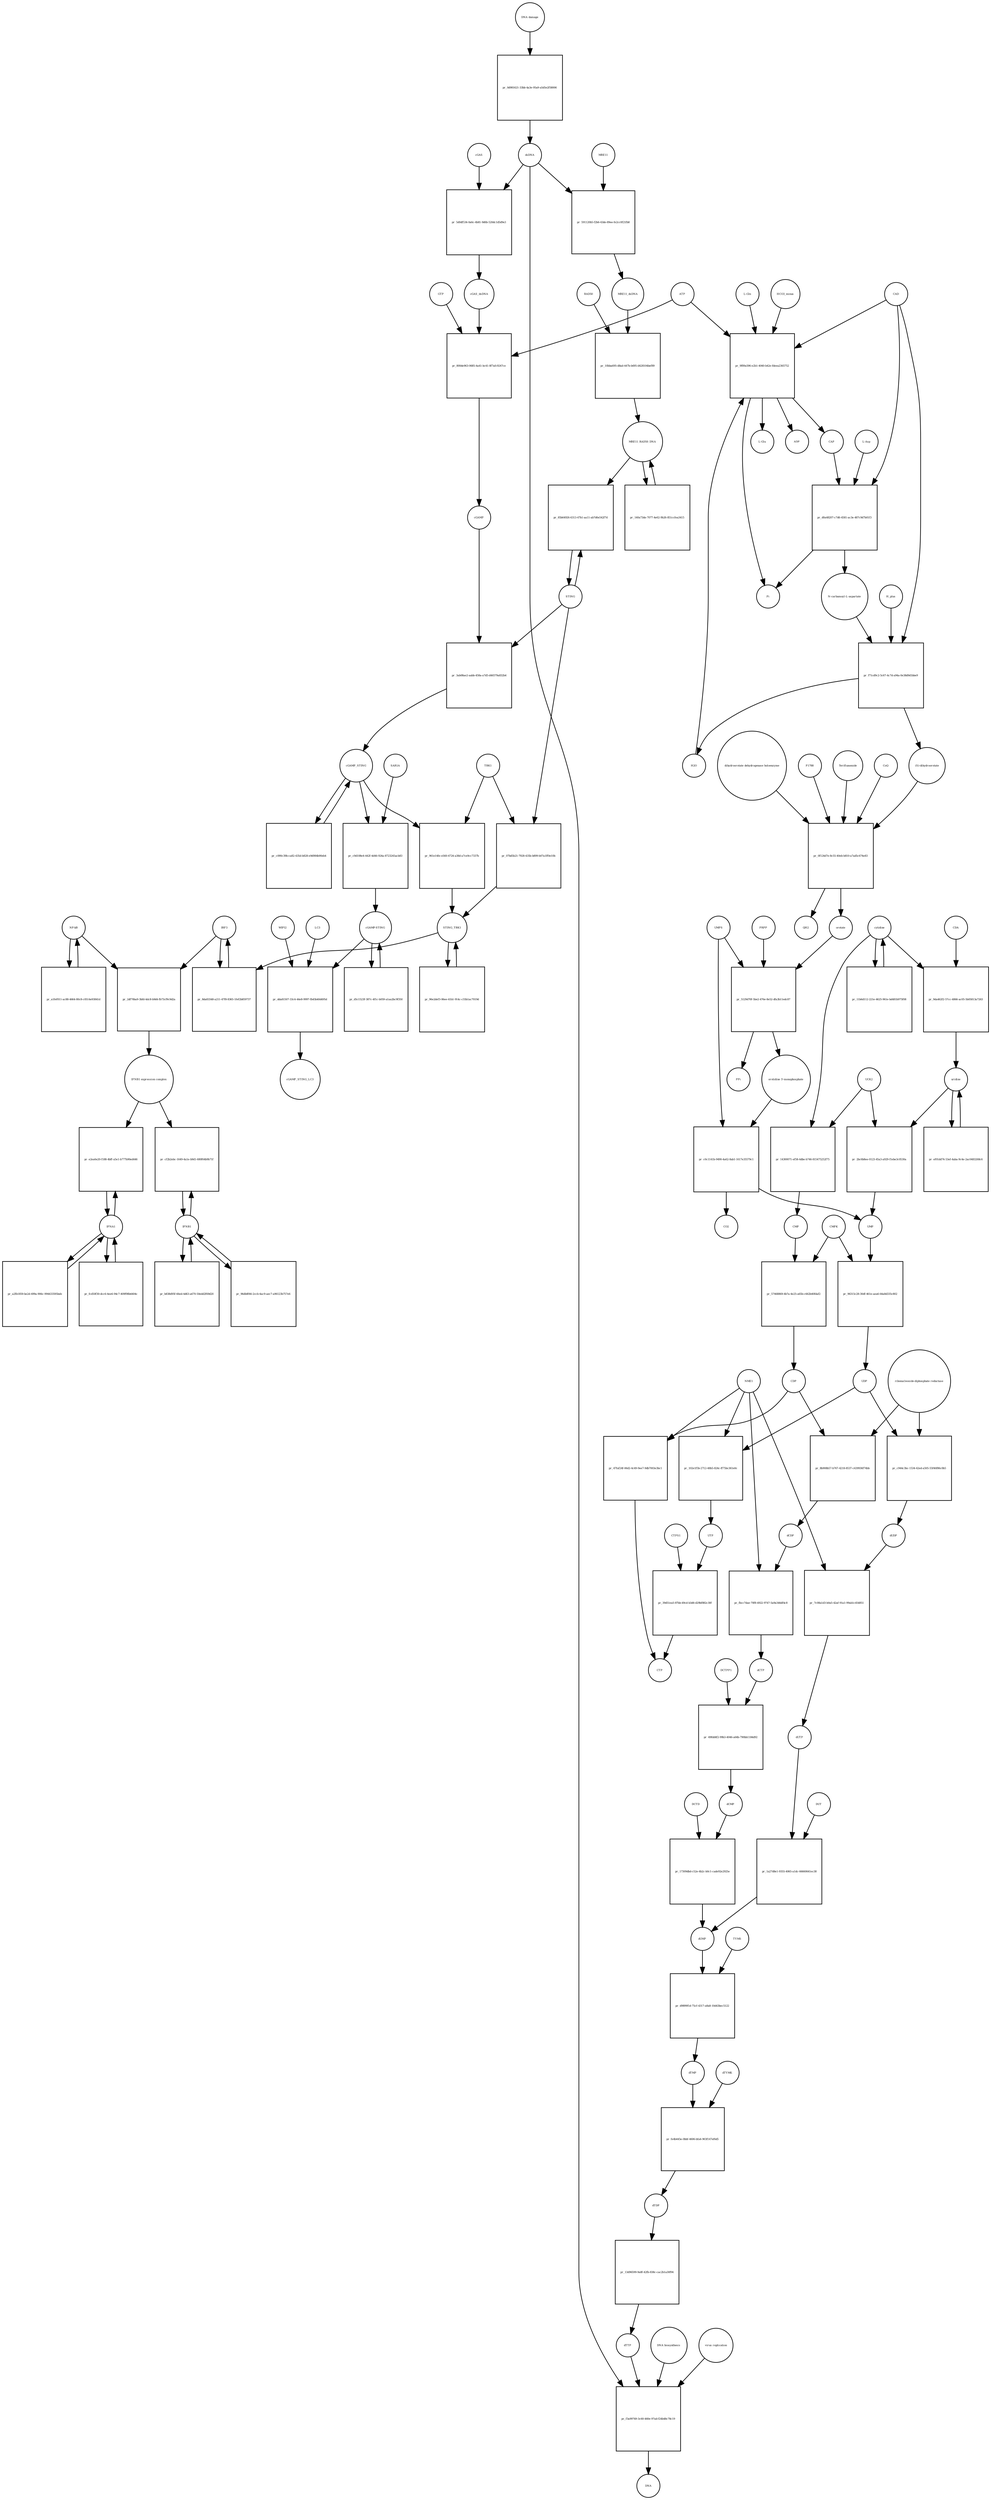 strict digraph  {
"NF-kB" [annotation="urn_miriam_obo.go_GO%3A0071159", bipartite=0, cls=complex, fontsize=4, label="NF-kB", shape=circle];
"pr_2df70ba9-3bfd-4dc8-b9d4-fb73cf9c9d2a" [annotation="", bipartite=1, cls=process, fontsize=4, label="pr_2df70ba9-3bfd-4dc8-b9d4-fb73cf9c9d2a", shape=square];
"IFNB1 expression complex" [annotation="", bipartite=0, cls=complex, fontsize=4, label="IFNB1 expression complex", shape=circle];
IRF3 [annotation="urn_miriam_hgnc_6118|urn_miriam_uniprot_Q14653|urn_miriam_ensembl_ENSG00000126456|urn_miriam_refseq_NM_001571|urn_miriam_hgnc.symbol_IRF3|urn_miriam_ncbigene_3661", bipartite=0, cls="macromolecule multimer", fontsize=4, label=IRF3, shape=circle];
dCDP [annotation="urn_miriam_obo.chebi_CHEBI%3A28846", bipartite=0, cls="simple chemical", fontsize=4, label=dCDP, shape=circle];
"pr_fbcc7dae-70f8-4922-9747-5a9a346df4c8" [annotation="", bipartite=1, cls=process, fontsize=4, label="pr_fbcc7dae-70f8-4922-9747-5a9a346df4c8", shape=square];
dCTP [annotation="urn_miriam_obo.chebi_CHEBI%3A16311", bipartite=0, cls="simple chemical", fontsize=4, label=dCTP, shape=circle];
NME1 [annotation="urn_miriam_uniprot_P15531|urn_miriam_hgnc_7849", bipartite=0, cls=macromolecule, fontsize=4, label=NME1, shape=circle];
uridine [annotation="urn_miriam_obo.chebi_CHEBI%3A16704", bipartite=0, cls="simple chemical", fontsize=4, label=uridine, shape=circle];
"pr_2bc6b8ee-0123-45a3-a929-f1ebe3c0530a" [annotation="", bipartite=1, cls=process, fontsize=4, label="pr_2bc6b8ee-0123-45a3-a929-f1ebe3c0530a", shape=square];
UMP [annotation="urn_miriam_obo.chebi_CHEBI%3A57865", bipartite=0, cls="simple chemical", fontsize=4, label=UMP, shape=circle];
UCK2 [annotation="urn_miriam_uniprot_Q9HA47|urn_miriam_hgnc_HGNC%3A12562", bipartite=0, cls=macromolecule, fontsize=4, label=UCK2, shape=circle];
"orotidine 5'-monophosphate" [annotation="urn_miriam_obo.chebi_CHEBI%3A15842", bipartite=0, cls="simple chemical", fontsize=4, label="orotidine 5'-monophosphate", shape=circle];
"pr_c0c1141b-9490-4a62-8ab1-1617e35579c1" [annotation="", bipartite=1, cls=process, fontsize=4, label="pr_c0c1141b-9490-4a62-8ab1-1617e35579c1", shape=square];
UMPS [annotation="urn_miriam_ncbigene_7372|urn_miriam_refseq_NM_000373|urn_miriam_hgnc.symbol_UMPS|urn_miriam_hgnc_12563|urn_miriam_ensembl_ENSG00000114491|urn_miriam_uniprot_P11172", bipartite=0, cls="macromolecule multimer", fontsize=4, label=UMPS, shape=circle];
CO2 [annotation="urn_miriam_obo.chebi_CHEBI%3A16526", bipartite=0, cls="simple chemical", fontsize=4, label=CO2, shape=circle];
UTP [annotation="urn_miriam_obo.chebi_CHEBI%3A15713", bipartite=0, cls="simple chemical", fontsize=4, label=UTP, shape=circle];
"pr_39d51ea5-87bb-49cd-b3d6-d29bf882c30f" [annotation="", bipartite=1, cls=process, fontsize=4, label="pr_39d51ea5-87bb-49cd-b3d6-d29bf882c30f", shape=square];
CTP [annotation="urn_miriam_obo.chebi_CHEBI%3A17677", bipartite=0, cls="simple chemical", fontsize=4, label=CTP, shape=circle];
CTPS1 [annotation="urn_miriam_hgnc_HGNC%3A2519|urn_miriam_uniprot_P17812", bipartite=0, cls=macromolecule, fontsize=4, label=CTPS1, shape=circle];
UDP [annotation="urn_miriam_obo.chebi_CHEBI%3A17659", bipartite=0, cls="simple chemical", fontsize=4, label=UDP, shape=circle];
"pr_c944c3bc-1534-42ed-a505-55f46f86c0b5" [annotation="", bipartite=1, cls=process, fontsize=4, label="pr_c944c3bc-1534-42ed-a505-55f46f86c0b5", shape=square];
dUDP [annotation="urn_miriam_obo.chebi_CHEBI%3A28850", bipartite=0, cls="simple chemical", fontsize=4, label=dUDP, shape=circle];
"ribonucleoside-diphosphate reductase" [annotation="urn_miriam_brenda_1.17.4.1|urn_miriam_obo.go_GO%3A0005971", bipartite=0, cls=complex, fontsize=4, label="ribonucleoside-diphosphate reductase", shape=circle];
IFNB1 [annotation="urn_miriam_ensembl_ENSG00000171855|urn_miriam_hgnc.symbol_IFNB1|urn_miriam_hgnc_5434|urn_miriam_uniprot_P01574|urn_miriam_refseq_NM_002176|urn_miriam_ncbigene_3456", bipartite=0, cls=macromolecule, fontsize=4, label=IFNB1, shape=circle];
"pr_cf2b2ebc-1649-4a1e-b9d1-680f64b9b71f" [annotation="", bipartite=1, cls=process, fontsize=4, label="pr_cf2b2ebc-1649-4a1e-b9d1-680f64b9b71f", shape=square];
"pr_96315c28-30df-461e-aea6-64a8d335c802" [annotation="", bipartite=1, cls=process, fontsize=4, label="pr_96315c28-30df-461e-aea6-64a8d335c802", shape=square];
CMPK [annotation="urn_miriam_uniprot_P30085|urn_miriam_hgnc_HGNC%3A18170", bipartite=0, cls=macromolecule, fontsize=4, label=CMPK, shape=circle];
"cGAMP-STING" [annotation="", bipartite=0, cls=complex, fontsize=4, label="cGAMP-STING", shape=circle];
"pr_d5c1523f-387c-4f1c-b059-a1aa2bc9f350" [annotation="", bipartite=1, cls=process, fontsize=4, label="pr_d5c1523f-387c-4f1c-b059-a1aa2bc9f350", shape=square];
IFNA1 [annotation="urn_miriam_hgnc.symbol_IFNA1|urn_miriam_ncbigene_3439|urn_miriam_refseq_NM_024013|urn_miriam_uniprot_P01562|urn_miriam_hgnc_5417|urn_miriam_ensembl_ENSG00000197919", bipartite=0, cls=macromolecule, fontsize=4, label=IFNA1, shape=circle];
"pr_e2ea6e20-f188-4bff-a5e1-b777b90ed446" [annotation="", bipartite=1, cls=process, fontsize=4, label="pr_e2ea6e20-f188-4bff-a5e1-b777b90ed446", shape=square];
"pr_ef01dd74-53ef-4aba-9c4e-2ac0483268c6" [annotation="", bipartite=1, cls=process, fontsize=4, label="pr_ef01dd74-53ef-4aba-9c4e-2ac0483268c6", shape=square];
CDP [annotation="urn_miriam_obo.chebi_CHEBI%3A17239", bipartite=0, cls="simple chemical", fontsize=4, label=CDP, shape=circle];
"pr_8b908b57-b767-4218-8537-c439936f74bb" [annotation="", bipartite=1, cls=process, fontsize=4, label="pr_8b908b57-b767-4218-8537-c439936f74bb", shape=square];
"pr_47faf24f-06d2-4c49-9ee7-9db7003e3bc1" [annotation="", bipartite=1, cls=process, fontsize=4, label="pr_47faf24f-06d2-4c49-9ee7-9db7003e3bc1", shape=square];
dTDP [annotation="urn_miriam_obo.chebi_CHEBI%3A18075", bipartite=0, cls="simple chemical", fontsize=4, label=dTDP, shape=circle];
"pr_13d96599-9a8f-42fb-838c-cac2b1a30f94" [annotation="", bipartite=1, cls=process, fontsize=4, label="pr_13d96599-9a8f-42fb-838c-cac2b1a30f94", shape=square];
dTTP [annotation="urn_miriam_obo.chebi_CHEBI%3A18077", bipartite=0, cls="simple chemical", fontsize=4, label=dTTP, shape=circle];
CMP [annotation="urn_miriam_obo.chebi_CHEBI%3A17361", bipartite=0, cls="simple chemical", fontsize=4, label=CMP, shape=circle];
"pr_57468869-4b7a-4e25-a65b-c662b40fdaf2" [annotation="", bipartite=1, cls=process, fontsize=4, label="pr_57468869-4b7a-4e25-a65b-c662b40fdaf2", shape=square];
dUMP [annotation="urn_miriam_obo.chebi_CHEBI%3A17622", bipartite=0, cls="simple chemical", fontsize=4, label=dUMP, shape=circle];
"pr_d9899f1d-75cf-4317-a8a8-10d43bec5122" [annotation="", bipartite=1, cls=process, fontsize=4, label="pr_d9899f1d-75cf-4317-a8a8-10d43bec5122", shape=square];
dTMP [annotation="urn_miriam_obo.chebi_CHEBI%3A17013", bipartite=0, cls="simple chemical", fontsize=4, label=dTMP, shape=circle];
TYMS [annotation="urn_miriam_uniprot_P04818|urn_miriam_hgnc_HGNC%3A12441", bipartite=0, cls=macromolecule, fontsize=4, label=TYMS, shape=circle];
dsDNA [annotation="urn_miriam_obo.chebi_CHEBI%3A75909", bipartite=0, cls="simple chemical", fontsize=4, label=dsDNA, shape=circle];
"pr_f3a99749-3c60-460e-97ad-f24b48c78c19" [annotation="", bipartite=1, cls=process, fontsize=4, label="pr_f3a99749-3c60-460e-97ad-f24b48c78c19", shape=square];
DNA [annotation="", bipartite=0, cls="nucleic acid feature", fontsize=4, label=DNA, shape=circle];
"DNA biosynthesis" [annotation="urn_miriam_obo.go_GO%3A0071897", bipartite=0, cls=phenotype, fontsize=4, label="DNA biosynthesis", shape=circle];
"virus replication" [annotation="urn_miriam_obo.go_GO%3A0019079", bipartite=0, cls=phenotype, fontsize=4, label="virus replication", shape=circle];
MRE11_RAD50_DNA [annotation="", bipartite=0, cls=complex, fontsize=4, label=MRE11_RAD50_DNA, shape=circle];
"pr_140a73de-7077-4e62-9b26-851ccfea3415" [annotation="", bipartite=1, cls=process, fontsize=4, label="pr_140a73de-7077-4e62-9b26-851ccfea3415", shape=square];
"pr_49fdd4f2-99b3-4046-a64b-790bb1184d92" [annotation="", bipartite=1, cls=process, fontsize=4, label="pr_49fdd4f2-99b3-4046-a64b-790bb1184d92", shape=square];
dCMP [annotation="urn_miriam_obo.chebi_CHEBI%3A15918", bipartite=0, cls="simple chemical", fontsize=4, label=dCMP, shape=circle];
DCTPP1 [annotation="urn_miriam_uniprot_Q9H773|urn_miriam_hgnc_HGNC%3A28777", bipartite=0, cls=macromolecule, fontsize=4, label=DCTPP1, shape=circle];
"pr_96db8f46-2ccb-4ac9-aec7-a96123b757e6" [annotation="", bipartite=1, cls=process, fontsize=4, label="pr_96db8f46-2ccb-4ac9-aec7-a96123b757e6", shape=square];
"pr_b838d95f-66ed-4d63-a670-50edd2f69d20" [annotation="", bipartite=1, cls=process, fontsize=4, label="pr_b838d95f-66ed-4d63-a670-50edd2f69d20", shape=square];
ATP [annotation="urn_miriam_obo.chebi_CHEBI%3A15422", bipartite=0, cls="simple chemical", fontsize=4, label=ATP, shape=circle];
"pr_800de963-0685-4a41-bc41-8f7afc9247ce" [annotation="", bipartite=1, cls=process, fontsize=4, label="pr_800de963-0685-4a41-bc41-8f7afc9247ce", shape=square];
GTP [annotation="urn_miriam_obo.chebi_CHEBI%3A15996", bipartite=0, cls="simple chemical", fontsize=4, label=GTP, shape=circle];
cGAMP [annotation="urn_miriam_obo.chebi_CHEBI%3A75947", bipartite=0, cls="simple chemical", fontsize=4, label=cGAMP, shape=circle];
cGAS_dsDNA [annotation=urn_miriam_pubmed_28363908, bipartite=0, cls=complex, fontsize=4, label=cGAS_dsDNA, shape=circle];
cytidine [annotation="urn_miriam_obo.chebi_CHEBI%3A17562", bipartite=0, cls="simple chemical", fontsize=4, label=cytidine, shape=circle];
"pr_14300071-ef58-4dbe-b746-815475252f75" [annotation="", bipartite=1, cls=process, fontsize=4, label="pr_14300071-ef58-4dbe-b746-815475252f75", shape=square];
"pr_3ab08ae2-aabb-458a-a7d5-d46579a832b4" [annotation="", bipartite=1, cls=process, fontsize=4, label="pr_3ab08ae2-aabb-458a-a7d5-d46579a832b4", shape=square];
STING [annotation=urn_miriam_uniprot_Q86WV6, bipartite=0, cls="macromolecule multimer", fontsize=4, label=STING, shape=circle];
cGAMP_STING [annotation="urn_miriam_obo.go_GO%3A1990231", bipartite=0, cls=complex, fontsize=4, label=cGAMP_STING, shape=circle];
"L-Gln" [annotation="urn_miriam_obo.chebi_CHEBI%3A18050", bipartite=0, cls="simple chemical", fontsize=4, label="L-Gln", shape=circle];
"pr_9f89a596-e2b1-4040-b42e-fdeea2365752" [annotation="", bipartite=1, cls=process, fontsize=4, label="pr_9f89a596-e2b1-4040-b42e-fdeea2365752", shape=square];
CAP [annotation="urn_miriam_obo.chebi_CHEBI%3A17672", bipartite=0, cls="simple chemical", fontsize=4, label=CAP, shape=circle];
CAD [annotation="urn_miriam_refseq_NM_001306079|urn_miriam_hgnc_1424|urn_miriam_hgnc.symbol_CAD|urn_miriam_uniprot_P27708|urn_miriam_ncbigene_790|urn_miriam_ensembl_ENSG00000084774", bipartite=0, cls=macromolecule, fontsize=4, label=CAD, shape=circle];
HCO3_minus [annotation="urn_miriam_obo.chebi_CHEBI%3A17544", bipartite=0, cls="simple chemical", fontsize=4, label=HCO3_minus, shape=circle];
H2O [annotation="urn_miriam_obo.chebi_CHEBI%3A15377", bipartite=0, cls="simple chemical", fontsize=4, label=H2O, shape=circle];
"L-Glu" [annotation="urn_miriam_obo.chebi_CHEBI%3A16015", bipartite=0, cls="simple chemical", fontsize=4, label="L-Glu", shape=circle];
ADP [annotation="urn_miriam_obo.chebi_CHEBI%3A16761", bipartite=0, cls="simple chemical", fontsize=4, label=ADP, shape=circle];
Pi [annotation="urn_miriam_obo.chebi_CHEBI%3A18367", bipartite=0, cls="simple chemical", fontsize=4, label=Pi, shape=circle];
"pr_102e1f5b-2712-48b5-824c-ff75bc361e0c" [annotation="", bipartite=1, cls=process, fontsize=4, label="pr_102e1f5b-2712-48b5-824c-ff75bc361e0c", shape=square];
"N-carbamoyl-L-aspartate" [annotation="urn_miriam_obo.chebi_CHEBI%3A32814", bipartite=0, cls="simple chemical", fontsize=4, label="N-carbamoyl-L-aspartate", shape=circle];
"pr_f71cd9c2-5c67-4c7d-a94a-0e38d9d1bbe9" [annotation="", bipartite=1, cls=process, fontsize=4, label="pr_f71cd9c2-5c67-4c7d-a94a-0e38d9d1bbe9", shape=square];
"(S)-dihydroorotate" [annotation="urn_miriam_obo.chebi_CHEBI%3A30864", bipartite=0, cls="simple chemical", fontsize=4, label="(S)-dihydroorotate", shape=circle];
H_plus [annotation="urn_miriam_obo.chebi_CHEBI%3A15378", bipartite=0, cls="simple chemical", fontsize=4, label=H_plus, shape=circle];
"pr_a1fef011-ac88-4664-80c8-c0514e93841d" [annotation="", bipartite=1, cls=process, fontsize=4, label="pr_a1fef011-ac88-4664-80c8-c0514e93841d", shape=square];
"pr_fcd50f30-dcc6-4ee6-94c7-409f98b4404c" [annotation="", bipartite=1, cls=process, fontsize=4, label="pr_fcd50f30-dcc6-4ee6-94c7-409f98b4404c", shape=square];
TBK1 [annotation="urn_miriam_hgnc.symbol_TBK1|urn_miriam_ensembl_ENSG00000183735|urn_miriam_uniprot_Q9UHD2|urn_miriam_refseq_NM_013254|urn_miriam_hgnc_11584|urn_miriam_ncbigene_29110", bipartite=0, cls=macromolecule, fontsize=4, label=TBK1, shape=circle];
"pr_961e14fe-e560-4724-a38d-a7ce9cc7337b" [annotation="", bipartite=1, cls=process, fontsize=4, label="pr_961e14fe-e560-4724-a38d-a7ce9cc7337b", shape=square];
STING_TBK1 [annotation=urn_miriam_pubmed_30842653, bipartite=0, cls=complex, fontsize=4, label=STING_TBK1, shape=circle];
"pr_85b64926-6313-47b1-aa11-ab7d6e542f7d" [annotation="", bipartite=1, cls=process, fontsize=4, label="pr_85b64926-6313-47b1-aa11-ab7d6e542f7d", shape=square];
"pr_a2fb1859-be2d-499a-906c-994433595beb" [annotation="", bipartite=1, cls=process, fontsize=4, label="pr_a2fb1859-be2d-499a-906c-994433595beb", shape=square];
"pr_5d0df534-0a6c-4b81-9d6b-520dc1d5d9e3" [annotation="", bipartite=1, cls=process, fontsize=4, label="pr_5d0df534-0a6c-4b81-9d6b-520dc1d5d9e3", shape=square];
cGAS [annotation="urn_miriam_ensembl_ENSG00000164430|urn_miriam_hgnc_21367|urn_miriam_ncbigene_115004|urn_miriam_uniprot_Q8N884|urn_miriam_hgnc.symbol_CGAS|urn_miriam_refseq_NM_138441", bipartite=0, cls=macromolecule, fontsize=4, label=cGAS, shape=circle];
"pr_96e2def3-06ee-41b1-914c-c55b1ac7019d" [annotation="", bipartite=1, cls=process, fontsize=4, label="pr_96e2def3-06ee-41b1-914c-c55b1ac7019d", shape=square];
orotate [annotation="urn_miriam_obo.chebi_CHEBI%3A30839", bipartite=0, cls="simple chemical", fontsize=4, label=orotate, shape=circle];
"pr_5129d70f-5be2-476e-8e52-dfa3b11edc87" [annotation="", bipartite=1, cls=process, fontsize=4, label="pr_5129d70f-5be2-476e-8e52-dfa3b11edc87", shape=square];
PRPP [annotation="urn_miriam_obo.chebi_CHEBI%3A17111", bipartite=0, cls="simple chemical", fontsize=4, label=PRPP, shape=circle];
PPi [annotation="urn_miriam_obo.chebi_CHEBI%3A18361", bipartite=0, cls="simple chemical", fontsize=4, label=PPi, shape=circle];
"pr_11b6d112-221e-4625-961e-bd481b975f08" [annotation="", bipartite=1, cls=process, fontsize=4, label="pr_11b6d112-221e-4625-961e-bd481b975f08", shape=square];
"pr_8da83348-a211-47f8-8365-1fef2b859737" [annotation="", bipartite=1, cls=process, fontsize=4, label="pr_8da83348-a211-47f8-8365-1fef2b859737", shape=square];
"pr_c090c39b-ca82-435d-b828-e9d984b90eb4" [annotation="", bipartite=1, cls=process, fontsize=4, label="pr_c090c39b-ca82-435d-b828-e9d984b90eb4", shape=square];
RAD50 [annotation="urn_miriam_ncbigene_10111|urn_miriam_refseq_NM_005732|urn_miriam_uniprot_Q92878|urn_miriam_hgnc.symbol_RAD50|urn_miriam_ensembl_ENSG00000113522|urn_miriam_hgnc_9816", bipartite=0, cls="macromolecule multimer", fontsize=4, label=RAD50, shape=circle];
"pr_10bba695-d8ad-447b-b695-d428104bef89" [annotation="", bipartite=1, cls=process, fontsize=4, label="pr_10bba695-d8ad-447b-b695-d428104bef89", shape=square];
MRE11_dsDNA [annotation="urn_miriam_obo.go_GO%3A0003690", bipartite=0, cls=complex, fontsize=4, label=MRE11_dsDNA, shape=circle];
"pr_0f124d7e-8c55-40eb-b810-a7ad5c674e83" [annotation="", bipartite=1, cls=process, fontsize=4, label="pr_0f124d7e-8c55-40eb-b810-a7ad5c674e83", shape=square];
"dihydroorotate dehydrogenase holoenzyme" [annotation="urn_miriam_ncbigene_1723|urn_miriam_hgnc_HGNC%3A2867|urn_miriam_hgnc.symbol_DHODH", bipartite=0, cls="simple chemical", fontsize=4, label="dihydroorotate dehydrogenase holoenzyme", shape=circle];
P1788 [annotation=urn_miriam_pubmed_31740051, bipartite=0, cls="simple chemical", fontsize=4, label=P1788, shape=circle];
Teriflunomide [annotation=urn_miriam_drugbank_DB08880, bipartite=0, cls="simple chemical", fontsize=4, label=Teriflunomide, shape=circle];
CoQ [annotation="urn_miriam_obo.chebi_CHEBI%3A16389", bipartite=0, cls="simple chemical", fontsize=4, label=CoQ, shape=circle];
QH2 [annotation="urn_miriam_obo.chebi_CHEBI%3A17976", bipartite=0, cls="simple chemical", fontsize=4, label=QH2, shape=circle];
"pr_7c08a1d3-b0a5-42af-91a1-99ab1c454851" [annotation="", bipartite=1, cls=process, fontsize=4, label="pr_7c08a1d3-b0a5-42af-91a1-99ab1c454851", shape=square];
dUTP [annotation="urn_miriam_obo.chebi_CHEBI%3A17625", bipartite=0, cls="simple chemical", fontsize=4, label=dUTP, shape=circle];
"pr_9da462f2-57cc-4866-ac05-5b05813a7263" [annotation="", bipartite=1, cls=process, fontsize=4, label="pr_9da462f2-57cc-4866-ac05-5b05813a7263", shape=square];
CDA [annotation="urn_miriam_uniprot_P32320|urn_miriam_ncbigene_978|urn_miriam_refseq_NM_001785|urn_miriam_ensembl_ENSG00000158825|urn_miriam_hgnc.symbol_CDA|urn_miriam_hgnc_1712", bipartite=0, cls=macromolecule, fontsize=4, label=CDA, shape=circle];
"pr_1a27d8e1-9355-4065-a1dc-66660641ec38" [annotation="", bipartite=1, cls=process, fontsize=4, label="pr_1a27d8e1-9355-4065-a1dc-66660641ec38", shape=square];
DUT [annotation="urn_miriam_hgnc_HGNC%3A3078|urn_miriam_uniprot_P33316", bipartite=0, cls=macromolecule, fontsize=4, label=DUT, shape=circle];
"pr_dda81507-33c4-44e8-9997-fb45b40d495d" [annotation="", bipartite=1, cls=process, fontsize=4, label="pr_dda81507-33c4-44e8-9997-fb45b40d495d", shape=square];
LC3 [annotation="", bipartite=0, cls=macromolecule, fontsize=4, label=LC3, shape=circle];
cGAMP_STING_LC3 [annotation="", bipartite=0, cls=complex, fontsize=4, label=cGAMP_STING_LC3, shape=circle];
WIPI2 [annotation="urn_miriam_refseq_NM_015610|urn_miriam_hgnc_32225|urn_miriam_hgnc.symbol_WIPI2|urn_miriam_ensembl_ENSG00000157954|urn_miriam_ncbigene_26100|urn_miriam_uniprot_Q9Y4P8", bipartite=0, cls=macromolecule, fontsize=4, label=WIPI2, shape=circle];
"pr_d0a48207-c7d6-4581-ac3e-487c9d7b01f3" [annotation="", bipartite=1, cls=process, fontsize=4, label="pr_d0a48207-c7d6-4581-ac3e-487c9d7b01f3", shape=square];
"L-Asp" [annotation="urn_miriam_obo.chebi_CHEBI%3A29991", bipartite=0, cls="simple chemical", fontsize=4, label="L-Asp", shape=circle];
"pr_591120b5-f2b6-43de-89ee-fe2cc0f21fb8" [annotation="", bipartite=1, cls=process, fontsize=4, label="pr_591120b5-f2b6-43de-89ee-fe2cc0f21fb8", shape=square];
MRE11 [annotation="urn_miriam_hgnc.symbol_MRE11|urn_miriam_ncbigene_4361|urn_miriam_uniprot_P49959|urn_miriam_ensembl_ENSG00000020922|urn_miriam_refseq_NM_005591|urn_miriam_hgnc_7230", bipartite=0, cls="macromolecule multimer", fontsize=4, label=MRE11, shape=circle];
"pr_fe4b445e-0bbf-4606-bfa4-903f147ef6d5" [annotation="", bipartite=1, cls=process, fontsize=4, label="pr_fe4b445e-0bbf-4606-bfa4-903f147ef6d5", shape=square];
dTYMK [annotation="urn_miriam_uniprot_P23919|urn_miriam_hgnc_HGNC%3A3061", bipartite=0, cls=macromolecule, fontsize=4, label=dTYMK, shape=circle];
"pr_c9d108e4-442f-4d46-924a-8723245acb83" [annotation="", bipartite=1, cls=process, fontsize=4, label="pr_c9d108e4-442f-4d46-924a-8723245acb83", shape=square];
SAR1A [annotation="urn_miriam_uniprot_Q9NR31|urn_miriam_ensembl_ENSG00000079332|urn_miriam_hgnc_10534|urn_miriam_hgnc.symbol_SAR1A|urn_miriam_refseq_NM_001142648|urn_miriam_ncbigene_56681", bipartite=0, cls=macromolecule, fontsize=4, label=SAR1A, shape=circle];
"pr_07bd5b21-7928-435b-b899-b07a1ff0e10b" [annotation="", bipartite=1, cls=process, fontsize=4, label="pr_07bd5b21-7928-435b-b899-b07a1ff0e10b", shape=square];
"pr_0d981621-33bb-4a3e-95a9-a5d5e2f58006" [annotation="", bipartite=1, cls=process, fontsize=4, label="pr_0d981621-33bb-4a3e-95a9-a5d5e2f58006", shape=square];
"DNA damage" [annotation="", bipartite=0, cls=phenotype, fontsize=4, label="DNA damage", shape=circle];
"pr_17309dbd-c52e-4b2c-b0c1-cade92e2925e" [annotation="", bipartite=1, cls=process, fontsize=4, label="pr_17309dbd-c52e-4b2c-b0c1-cade92e2925e", shape=square];
DCTD [annotation="urn_miriam_uniprot_P32321|urn_miriam_hgnc_HGNC%3A2710", bipartite=0, cls=macromolecule, fontsize=4, label=DCTD, shape=circle];
"NF-kB" -> "pr_2df70ba9-3bfd-4dc8-b9d4-fb73cf9c9d2a"  [annotation="", interaction_type=consumption];
"NF-kB" -> "pr_a1fef011-ac88-4664-80c8-c0514e93841d"  [annotation="", interaction_type=consumption];
"pr_2df70ba9-3bfd-4dc8-b9d4-fb73cf9c9d2a" -> "IFNB1 expression complex"  [annotation="", interaction_type=production];
"IFNB1 expression complex" -> "pr_cf2b2ebc-1649-4a1e-b9d1-680f64b9b71f"  [annotation=urn_miriam_pubmed_20610653, interaction_type=stimulation];
"IFNB1 expression complex" -> "pr_e2ea6e20-f188-4bff-a5e1-b777b90ed446"  [annotation=urn_miriam_pubmed_16979567, interaction_type=stimulation];
IRF3 -> "pr_2df70ba9-3bfd-4dc8-b9d4-fb73cf9c9d2a"  [annotation="", interaction_type=consumption];
IRF3 -> "pr_8da83348-a211-47f8-8365-1fef2b859737"  [annotation="", interaction_type=consumption];
dCDP -> "pr_fbcc7dae-70f8-4922-9747-5a9a346df4c8"  [annotation="", interaction_type=consumption];
"pr_fbcc7dae-70f8-4922-9747-5a9a346df4c8" -> dCTP  [annotation="", interaction_type=production];
dCTP -> "pr_49fdd4f2-99b3-4046-a64b-790bb1184d92"  [annotation="", interaction_type=consumption];
NME1 -> "pr_fbcc7dae-70f8-4922-9747-5a9a346df4c8"  [annotation=urn_miriam_pubmed_17827303, interaction_type=catalysis];
NME1 -> "pr_47faf24f-06d2-4c49-9ee7-9db7003e3bc1"  [annotation=urn_miriam_pubmed_28458037, interaction_type=catalysis];
NME1 -> "pr_102e1f5b-2712-48b5-824c-ff75bc361e0c"  [annotation=urn_miriam_pubmed_28458037, interaction_type=catalysis];
NME1 -> "pr_7c08a1d3-b0a5-42af-91a1-99ab1c454851"  [annotation=urn_miriam_pubmed_17827303, interaction_type=catalysis];
uridine -> "pr_2bc6b8ee-0123-45a3-a929-f1ebe3c0530a"  [annotation="", interaction_type=consumption];
uridine -> "pr_ef01dd74-53ef-4aba-9c4e-2ac0483268c6"  [annotation="", interaction_type=consumption];
"pr_2bc6b8ee-0123-45a3-a929-f1ebe3c0530a" -> UMP  [annotation="", interaction_type=production];
UMP -> "pr_96315c28-30df-461e-aea6-64a8d335c802"  [annotation="", interaction_type=consumption];
UCK2 -> "pr_2bc6b8ee-0123-45a3-a929-f1ebe3c0530a"  [annotation=urn_miriam_pubmed_15130468, interaction_type=catalysis];
UCK2 -> "pr_14300071-ef58-4dbe-b746-815475252f75"  [annotation=urn_miriam_pubmed_15130468, interaction_type=catalysis];
"orotidine 5'-monophosphate" -> "pr_c0c1141b-9490-4a62-8ab1-1617e35579c1"  [annotation="", interaction_type=consumption];
"pr_c0c1141b-9490-4a62-8ab1-1617e35579c1" -> UMP  [annotation="", interaction_type=production];
"pr_c0c1141b-9490-4a62-8ab1-1617e35579c1" -> CO2  [annotation="", interaction_type=production];
UMPS -> "pr_c0c1141b-9490-4a62-8ab1-1617e35579c1"  [annotation=urn_miriam_reactome_REACT_1698, interaction_type=catalysis];
UMPS -> "pr_5129d70f-5be2-476e-8e52-dfa3b11edc87"  [annotation=urn_miriam_reactome_REACT_1698, interaction_type=catalysis];
UTP -> "pr_39d51ea5-87bb-49cd-b3d6-d29bf882c30f"  [annotation="", interaction_type=consumption];
"pr_39d51ea5-87bb-49cd-b3d6-d29bf882c30f" -> CTP  [annotation="", interaction_type=production];
CTPS1 -> "pr_39d51ea5-87bb-49cd-b3d6-d29bf882c30f"  [annotation=urn_miriam_pubmed_5411547, interaction_type=catalysis];
UDP -> "pr_c944c3bc-1534-42ed-a505-55f46f86c0b5"  [annotation="", interaction_type=consumption];
UDP -> "pr_102e1f5b-2712-48b5-824c-ff75bc361e0c"  [annotation="", interaction_type=consumption];
"pr_c944c3bc-1534-42ed-a505-55f46f86c0b5" -> dUDP  [annotation="", interaction_type=production];
dUDP -> "pr_7c08a1d3-b0a5-42af-91a1-99ab1c454851"  [annotation="", interaction_type=consumption];
"ribonucleoside-diphosphate reductase" -> "pr_c944c3bc-1534-42ed-a505-55f46f86c0b5"  [annotation=urn_miriam_pubmed_24809024, interaction_type=catalysis];
"ribonucleoside-diphosphate reductase" -> "pr_8b908b57-b767-4218-8537-c439936f74bb"  [annotation=urn_miriam_pubmed_24809024, interaction_type=catalysis];
IFNB1 -> "pr_cf2b2ebc-1649-4a1e-b9d1-680f64b9b71f"  [annotation="", interaction_type=consumption];
IFNB1 -> "pr_96db8f46-2ccb-4ac9-aec7-a96123b757e6"  [annotation="", interaction_type=consumption];
IFNB1 -> "pr_b838d95f-66ed-4d63-a670-50edd2f69d20"  [annotation="", interaction_type=consumption];
"pr_cf2b2ebc-1649-4a1e-b9d1-680f64b9b71f" -> IFNB1  [annotation="", interaction_type=production];
"pr_96315c28-30df-461e-aea6-64a8d335c802" -> UDP  [annotation="", interaction_type=production];
CMPK -> "pr_96315c28-30df-461e-aea6-64a8d335c802"  [annotation=urn_miriam_pubmed_10462544, interaction_type=catalysis];
CMPK -> "pr_57468869-4b7a-4e25-a65b-c662b40fdaf2"  [annotation=urn_miriam_pubmed_10462544, interaction_type=catalysis];
"cGAMP-STING" -> "pr_d5c1523f-387c-4f1c-b059-a1aa2bc9f350"  [annotation="", interaction_type=consumption];
"cGAMP-STING" -> "pr_dda81507-33c4-44e8-9997-fb45b40d495d"  [annotation="", interaction_type=consumption];
"pr_d5c1523f-387c-4f1c-b059-a1aa2bc9f350" -> "cGAMP-STING"  [annotation="", interaction_type=production];
IFNA1 -> "pr_e2ea6e20-f188-4bff-a5e1-b777b90ed446"  [annotation="", interaction_type=consumption];
IFNA1 -> "pr_fcd50f30-dcc6-4ee6-94c7-409f98b4404c"  [annotation="", interaction_type=consumption];
IFNA1 -> "pr_a2fb1859-be2d-499a-906c-994433595beb"  [annotation="", interaction_type=consumption];
"pr_e2ea6e20-f188-4bff-a5e1-b777b90ed446" -> IFNA1  [annotation="", interaction_type=production];
"pr_ef01dd74-53ef-4aba-9c4e-2ac0483268c6" -> uridine  [annotation="", interaction_type=production];
CDP -> "pr_8b908b57-b767-4218-8537-c439936f74bb"  [annotation="", interaction_type=consumption];
CDP -> "pr_47faf24f-06d2-4c49-9ee7-9db7003e3bc1"  [annotation="", interaction_type=consumption];
"pr_8b908b57-b767-4218-8537-c439936f74bb" -> dCDP  [annotation="", interaction_type=production];
"pr_47faf24f-06d2-4c49-9ee7-9db7003e3bc1" -> CTP  [annotation="", interaction_type=production];
dTDP -> "pr_13d96599-9a8f-42fb-838c-cac2b1a30f94"  [annotation="", interaction_type=consumption];
"pr_13d96599-9a8f-42fb-838c-cac2b1a30f94" -> dTTP  [annotation="", interaction_type=production];
dTTP -> "pr_f3a99749-3c60-460e-97ad-f24b48c78c19"  [annotation="", interaction_type=consumption];
CMP -> "pr_57468869-4b7a-4e25-a65b-c662b40fdaf2"  [annotation="", interaction_type=consumption];
"pr_57468869-4b7a-4e25-a65b-c662b40fdaf2" -> CDP  [annotation="", interaction_type=production];
dUMP -> "pr_d9899f1d-75cf-4317-a8a8-10d43bec5122"  [annotation="", interaction_type=consumption];
"pr_d9899f1d-75cf-4317-a8a8-10d43bec5122" -> dTMP  [annotation="", interaction_type=production];
dTMP -> "pr_fe4b445e-0bbf-4606-bfa4-903f147ef6d5"  [annotation="", interaction_type=consumption];
TYMS -> "pr_d9899f1d-75cf-4317-a8a8-10d43bec5122"  [annotation=urn_miriam_pubmed_3099389, interaction_type=catalysis];
dsDNA -> "pr_f3a99749-3c60-460e-97ad-f24b48c78c19"  [annotation="", interaction_type=consumption];
dsDNA -> "pr_5d0df534-0a6c-4b81-9d6b-520dc1d5d9e3"  [annotation="", interaction_type=consumption];
dsDNA -> "pr_591120b5-f2b6-43de-89ee-fe2cc0f21fb8"  [annotation="", interaction_type=consumption];
"pr_f3a99749-3c60-460e-97ad-f24b48c78c19" -> DNA  [annotation="", interaction_type=production];
"DNA biosynthesis" -> "pr_f3a99749-3c60-460e-97ad-f24b48c78c19"  [annotation="", interaction_type=catalysis];
"virus replication" -> "pr_f3a99749-3c60-460e-97ad-f24b48c78c19"  [annotation="", interaction_type=inhibition];
MRE11_RAD50_DNA -> "pr_140a73de-7077-4e62-9b26-851ccfea3415"  [annotation="", interaction_type=consumption];
MRE11_RAD50_DNA -> "pr_85b64926-6313-47b1-aa11-ab7d6e542f7d"  [annotation=urn_miriam_pubmed_23388631, interaction_type=catalysis];
"pr_140a73de-7077-4e62-9b26-851ccfea3415" -> MRE11_RAD50_DNA  [annotation="", interaction_type=production];
"pr_49fdd4f2-99b3-4046-a64b-790bb1184d92" -> dCMP  [annotation="", interaction_type=production];
dCMP -> "pr_17309dbd-c52e-4b2c-b0c1-cade92e2925e"  [annotation="", interaction_type=consumption];
DCTPP1 -> "pr_49fdd4f2-99b3-4046-a64b-790bb1184d92"  [annotation=urn_miriam_pubmed_13788541, interaction_type=catalysis];
"pr_96db8f46-2ccb-4ac9-aec7-a96123b757e6" -> IFNB1  [annotation="", interaction_type=production];
"pr_b838d95f-66ed-4d63-a670-50edd2f69d20" -> IFNB1  [annotation="", interaction_type=production];
ATP -> "pr_800de963-0685-4a41-bc41-8f7afc9247ce"  [annotation="", interaction_type=consumption];
ATP -> "pr_9f89a596-e2b1-4040-b42e-fdeea2365752"  [annotation="", interaction_type=consumption];
"pr_800de963-0685-4a41-bc41-8f7afc9247ce" -> cGAMP  [annotation="", interaction_type=production];
GTP -> "pr_800de963-0685-4a41-bc41-8f7afc9247ce"  [annotation="", interaction_type=consumption];
cGAMP -> "pr_3ab08ae2-aabb-458a-a7d5-d46579a832b4"  [annotation="", interaction_type=consumption];
cGAS_dsDNA -> "pr_800de963-0685-4a41-bc41-8f7afc9247ce"  [annotation=urn_miriam_pubmed_29622565, interaction_type=catalysis];
cytidine -> "pr_14300071-ef58-4dbe-b746-815475252f75"  [annotation="", interaction_type=consumption];
cytidine -> "pr_11b6d112-221e-4625-961e-bd481b975f08"  [annotation="", interaction_type=consumption];
cytidine -> "pr_9da462f2-57cc-4866-ac05-5b05813a7263"  [annotation="", interaction_type=consumption];
"pr_14300071-ef58-4dbe-b746-815475252f75" -> CMP  [annotation="", interaction_type=production];
"pr_3ab08ae2-aabb-458a-a7d5-d46579a832b4" -> cGAMP_STING  [annotation="", interaction_type=production];
STING -> "pr_3ab08ae2-aabb-458a-a7d5-d46579a832b4"  [annotation="", interaction_type=consumption];
STING -> "pr_85b64926-6313-47b1-aa11-ab7d6e542f7d"  [annotation="", interaction_type=consumption];
STING -> "pr_07bd5b21-7928-435b-b899-b07a1ff0e10b"  [annotation="", interaction_type=consumption];
cGAMP_STING -> "pr_961e14fe-e560-4724-a38d-a7ce9cc7337b"  [annotation="", interaction_type=consumption];
cGAMP_STING -> "pr_c090c39b-ca82-435d-b828-e9d984b90eb4"  [annotation="", interaction_type=consumption];
cGAMP_STING -> "pr_c9d108e4-442f-4d46-924a-8723245acb83"  [annotation="", interaction_type=consumption];
"L-Gln" -> "pr_9f89a596-e2b1-4040-b42e-fdeea2365752"  [annotation="", interaction_type=consumption];
"pr_9f89a596-e2b1-4040-b42e-fdeea2365752" -> CAP  [annotation="", interaction_type=production];
"pr_9f89a596-e2b1-4040-b42e-fdeea2365752" -> "L-Glu"  [annotation="", interaction_type=production];
"pr_9f89a596-e2b1-4040-b42e-fdeea2365752" -> ADP  [annotation="", interaction_type=production];
"pr_9f89a596-e2b1-4040-b42e-fdeea2365752" -> Pi  [annotation="", interaction_type=production];
CAP -> "pr_d0a48207-c7d6-4581-ac3e-487c9d7b01f3"  [annotation="", interaction_type=consumption];
CAD -> "pr_9f89a596-e2b1-4040-b42e-fdeea2365752"  [annotation=urn_miriam_reactome_REACT_73577, interaction_type=catalysis];
CAD -> "pr_f71cd9c2-5c67-4c7d-a94a-0e38d9d1bbe9"  [annotation=urn_miriam_reactome_REACT_1698, interaction_type=catalysis];
CAD -> "pr_d0a48207-c7d6-4581-ac3e-487c9d7b01f3"  [annotation=urn_miriam_reactome_REACT_1698, interaction_type=catalysis];
HCO3_minus -> "pr_9f89a596-e2b1-4040-b42e-fdeea2365752"  [annotation="", interaction_type=consumption];
H2O -> "pr_9f89a596-e2b1-4040-b42e-fdeea2365752"  [annotation="", interaction_type=consumption];
"pr_102e1f5b-2712-48b5-824c-ff75bc361e0c" -> UTP  [annotation="", interaction_type=production];
"N-carbamoyl-L-aspartate" -> "pr_f71cd9c2-5c67-4c7d-a94a-0e38d9d1bbe9"  [annotation="", interaction_type=consumption];
"pr_f71cd9c2-5c67-4c7d-a94a-0e38d9d1bbe9" -> "(S)-dihydroorotate"  [annotation="", interaction_type=production];
"pr_f71cd9c2-5c67-4c7d-a94a-0e38d9d1bbe9" -> H2O  [annotation="", interaction_type=production];
"(S)-dihydroorotate" -> "pr_0f124d7e-8c55-40eb-b810-a7ad5c674e83"  [annotation="", interaction_type=consumption];
H_plus -> "pr_f71cd9c2-5c67-4c7d-a94a-0e38d9d1bbe9"  [annotation="", interaction_type=consumption];
"pr_a1fef011-ac88-4664-80c8-c0514e93841d" -> "NF-kB"  [annotation="", interaction_type=production];
"pr_fcd50f30-dcc6-4ee6-94c7-409f98b4404c" -> IFNA1  [annotation="", interaction_type=production];
TBK1 -> "pr_961e14fe-e560-4724-a38d-a7ce9cc7337b"  [annotation="", interaction_type=consumption];
TBK1 -> "pr_07bd5b21-7928-435b-b899-b07a1ff0e10b"  [annotation="", interaction_type=consumption];
"pr_961e14fe-e560-4724-a38d-a7ce9cc7337b" -> STING_TBK1  [annotation="", interaction_type=production];
STING_TBK1 -> "pr_96e2def3-06ee-41b1-914c-c55b1ac7019d"  [annotation="", interaction_type=consumption];
STING_TBK1 -> "pr_8da83348-a211-47f8-8365-1fef2b859737"  [annotation="urn_miriam_pubmed_22394562|urn_miriam_pubmed_25636800", interaction_type=catalysis];
"pr_85b64926-6313-47b1-aa11-ab7d6e542f7d" -> STING  [annotation="", interaction_type=production];
"pr_a2fb1859-be2d-499a-906c-994433595beb" -> IFNA1  [annotation="", interaction_type=production];
"pr_5d0df534-0a6c-4b81-9d6b-520dc1d5d9e3" -> cGAS_dsDNA  [annotation="", interaction_type=production];
cGAS -> "pr_5d0df534-0a6c-4b81-9d6b-520dc1d5d9e3"  [annotation="", interaction_type=consumption];
"pr_96e2def3-06ee-41b1-914c-c55b1ac7019d" -> STING_TBK1  [annotation="", interaction_type=production];
orotate -> "pr_5129d70f-5be2-476e-8e52-dfa3b11edc87"  [annotation="", interaction_type=consumption];
"pr_5129d70f-5be2-476e-8e52-dfa3b11edc87" -> "orotidine 5'-monophosphate"  [annotation="", interaction_type=production];
"pr_5129d70f-5be2-476e-8e52-dfa3b11edc87" -> PPi  [annotation="", interaction_type=production];
PRPP -> "pr_5129d70f-5be2-476e-8e52-dfa3b11edc87"  [annotation="", interaction_type=consumption];
"pr_11b6d112-221e-4625-961e-bd481b975f08" -> cytidine  [annotation="", interaction_type=production];
"pr_8da83348-a211-47f8-8365-1fef2b859737" -> IRF3  [annotation="", interaction_type=production];
"pr_c090c39b-ca82-435d-b828-e9d984b90eb4" -> cGAMP_STING  [annotation="", interaction_type=production];
RAD50 -> "pr_10bba695-d8ad-447b-b695-d428104bef89"  [annotation="", interaction_type=consumption];
"pr_10bba695-d8ad-447b-b695-d428104bef89" -> MRE11_RAD50_DNA  [annotation="", interaction_type=production];
MRE11_dsDNA -> "pr_10bba695-d8ad-447b-b695-d428104bef89"  [annotation="", interaction_type=consumption];
"pr_0f124d7e-8c55-40eb-b810-a7ad5c674e83" -> orotate  [annotation="", interaction_type=production];
"pr_0f124d7e-8c55-40eb-b810-a7ad5c674e83" -> QH2  [annotation="", interaction_type=production];
"dihydroorotate dehydrogenase holoenzyme" -> "pr_0f124d7e-8c55-40eb-b810-a7ad5c674e83"  [annotation="urn_miriam_reactome_REACT_1698|urn_miriam_doi_10.1101%2F2020.03.11.983056", interaction_type=catalysis];
P1788 -> "pr_0f124d7e-8c55-40eb-b810-a7ad5c674e83"  [annotation="urn_miriam_reactome_REACT_1698|urn_miriam_doi_10.1101%2F2020.03.11.983056", interaction_type=inhibition];
Teriflunomide -> "pr_0f124d7e-8c55-40eb-b810-a7ad5c674e83"  [annotation="urn_miriam_reactome_REACT_1698|urn_miriam_doi_10.1101%2F2020.03.11.983056", interaction_type=inhibition];
CoQ -> "pr_0f124d7e-8c55-40eb-b810-a7ad5c674e83"  [annotation="", interaction_type=consumption];
"pr_7c08a1d3-b0a5-42af-91a1-99ab1c454851" -> dUTP  [annotation="", interaction_type=production];
dUTP -> "pr_1a27d8e1-9355-4065-a1dc-66660641ec38"  [annotation="", interaction_type=consumption];
"pr_9da462f2-57cc-4866-ac05-5b05813a7263" -> uridine  [annotation="", interaction_type=production];
CDA -> "pr_9da462f2-57cc-4866-ac05-5b05813a7263"  [annotation="urn_miriam_pubmed_7923172|urn_miriam_pubmed_15689149", interaction_type=catalysis];
"pr_1a27d8e1-9355-4065-a1dc-66660641ec38" -> dUMP  [annotation="", interaction_type=production];
DUT -> "pr_1a27d8e1-9355-4065-a1dc-66660641ec38"  [annotation=urn_miriam_pubmed_18837522, interaction_type=catalysis];
"pr_dda81507-33c4-44e8-9997-fb45b40d495d" -> cGAMP_STING_LC3  [annotation="", interaction_type=production];
LC3 -> "pr_dda81507-33c4-44e8-9997-fb45b40d495d"  [annotation="", interaction_type=consumption];
WIPI2 -> "pr_dda81507-33c4-44e8-9997-fb45b40d495d"  [annotation=urn_miriam_pubmed_30842662, interaction_type=catalysis];
"pr_d0a48207-c7d6-4581-ac3e-487c9d7b01f3" -> "N-carbamoyl-L-aspartate"  [annotation="", interaction_type=production];
"pr_d0a48207-c7d6-4581-ac3e-487c9d7b01f3" -> Pi  [annotation="", interaction_type=production];
"L-Asp" -> "pr_d0a48207-c7d6-4581-ac3e-487c9d7b01f3"  [annotation="", interaction_type=consumption];
"pr_591120b5-f2b6-43de-89ee-fe2cc0f21fb8" -> MRE11_dsDNA  [annotation="", interaction_type=production];
MRE11 -> "pr_591120b5-f2b6-43de-89ee-fe2cc0f21fb8"  [annotation="", interaction_type=consumption];
"pr_fe4b445e-0bbf-4606-bfa4-903f147ef6d5" -> dTDP  [annotation="", interaction_type=production];
dTYMK -> "pr_fe4b445e-0bbf-4606-bfa4-903f147ef6d5"  [annotation=urn_miriam_pubmed_8024690, interaction_type=catalysis];
"pr_c9d108e4-442f-4d46-924a-8723245acb83" -> "cGAMP-STING"  [annotation="", interaction_type=production];
SAR1A -> "pr_c9d108e4-442f-4d46-924a-8723245acb83"  [annotation="urn_miriam_doi_10.1038%2Fs41586-019-1006-9", interaction_type=catalysis];
"pr_07bd5b21-7928-435b-b899-b07a1ff0e10b" -> STING_TBK1  [annotation="", interaction_type=production];
"pr_0d981621-33bb-4a3e-95a9-a5d5e2f58006" -> dsDNA  [annotation="", interaction_type=production];
"DNA damage" -> "pr_0d981621-33bb-4a3e-95a9-a5d5e2f58006"  [annotation="urn_miriam_doi_10.1016%2Fj.ejmech.2019.111855", interaction_type=stimulation];
"pr_17309dbd-c52e-4b2c-b0c1-cade92e2925e" -> dUMP  [annotation="", interaction_type=production];
DCTD -> "pr_17309dbd-c52e-4b2c-b0c1-cade92e2925e"  [annotation="urn_miriam_doi_10.1074%2Fjbc.M114.617720", interaction_type=catalysis];
}
